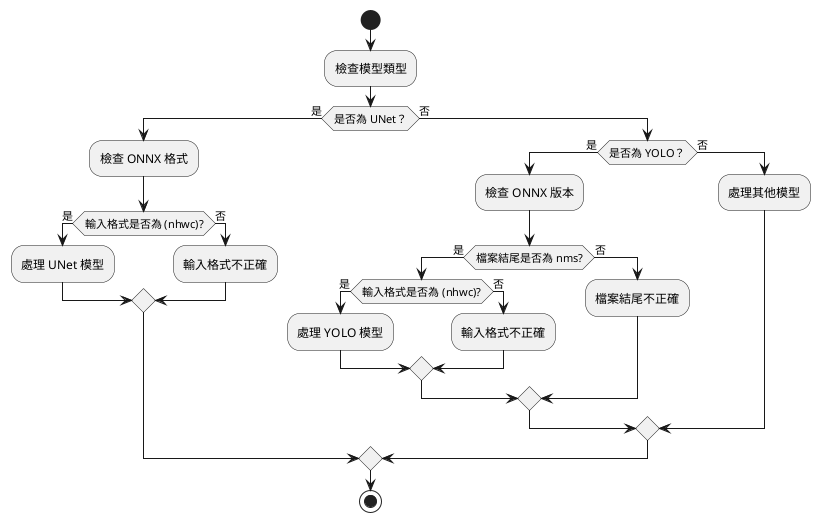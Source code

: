 @startuml
start

:檢查模型類型;

if (是否為 UNet？) then (是)
    :檢查 ONNX 格式;
    if (輸入格式是否為 (nhwc)?) then (是)
        :處理 UNet 模型;
    else (否)
        :輸入格式不正確;
    endif
else (否)
    if (是否為 YOLO？) then (是)
        :檢查 ONNX 版本;
        if (檔案結尾是否為 nms?) then (是)
            if (輸入格式是否為 (nhwc)?) then (是)
                :處理 YOLO 模型;
            else (否)
                :輸入格式不正確;
            endif
        else (否)
            :檔案結尾不正確;
        endif
    else (否)
        :處理其他模型;
    endif
endif

stop
@enduml